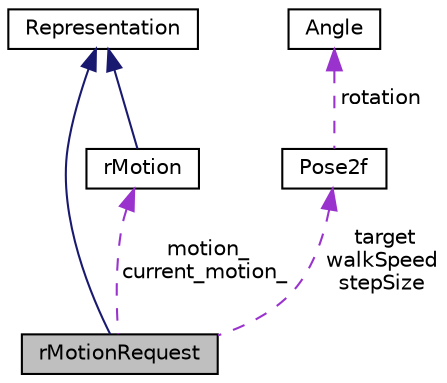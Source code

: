 digraph "rMotionRequest"
{
  edge [fontname="Helvetica",fontsize="10",labelfontname="Helvetica",labelfontsize="10"];
  node [fontname="Helvetica",fontsize="10",shape=record];
  Node2 [label="rMotionRequest",height=0.2,width=0.4,color="black", fillcolor="grey75", style="filled", fontcolor="black"];
  Node3 -> Node2 [dir="back",color="midnightblue",fontsize="10",style="solid",fontname="Helvetica"];
  Node3 [label="Representation",height=0.2,width=0.4,color="black", fillcolor="white", style="filled",URL="$classRepresentation.html",tooltip="Representation abstract class. "];
  Node4 -> Node2 [dir="back",color="darkorchid3",fontsize="10",style="dashed",label=" target\nwalkSpeed\nstepSize" ,fontname="Helvetica"];
  Node4 [label="Pose2f",height=0.2,width=0.4,color="black", fillcolor="white", style="filled",URL="$classPose2f.html"];
  Node5 -> Node4 [dir="back",color="darkorchid3",fontsize="10",style="dashed",label=" rotation" ,fontname="Helvetica"];
  Node5 [label="Angle",height=0.2,width=0.4,color="black", fillcolor="white", style="filled",URL="$classAngle.html",tooltip="The Angle class stores the represented angle in radians. "];
  Node6 -> Node2 [dir="back",color="darkorchid3",fontsize="10",style="dashed",label=" motion_\ncurrent_motion_" ,fontname="Helvetica"];
  Node6 [label="rMotion",height=0.2,width=0.4,color="black", fillcolor="white", style="filled",URL="$classrMotion.html"];
  Node3 -> Node6 [dir="back",color="midnightblue",fontsize="10",style="solid",fontname="Helvetica"];
}
